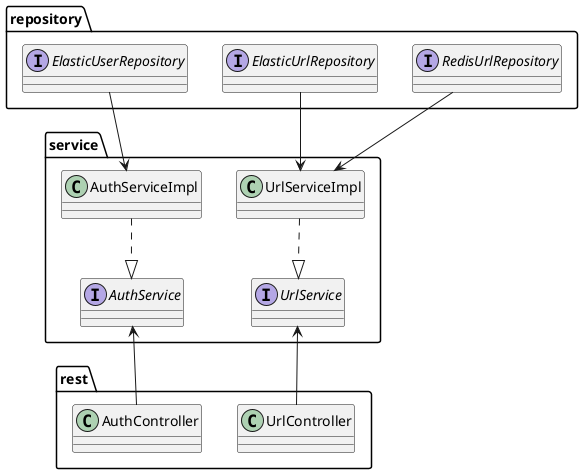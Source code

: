 @startuml
package "rest" {
    class "UrlController"
    class "AuthController"
}

package "service" {
    interface "UrlService"
    interface "AuthService"
    class "UrlServiceImpl"
    class "AuthServiceImpl"
}

package "repository" {
    interface "RedisUrlRepository"
    interface "ElasticUrlRepository"
    interface "ElasticUserRepository"
}

'Controller layer
"UrlService" <-- "UrlController"
"AuthController" --> "AuthService"
'Service layer
"UrlServiceImpl" ..|> "UrlService"
"AuthServiceImpl" ..|> "AuthService"
"ElasticUrlRepository" --> "UrlServiceImpl"
"RedisUrlRepository" --> "UrlServiceImpl"
"ElasticUserRepository" --> "AuthServiceImpl"
@enduml